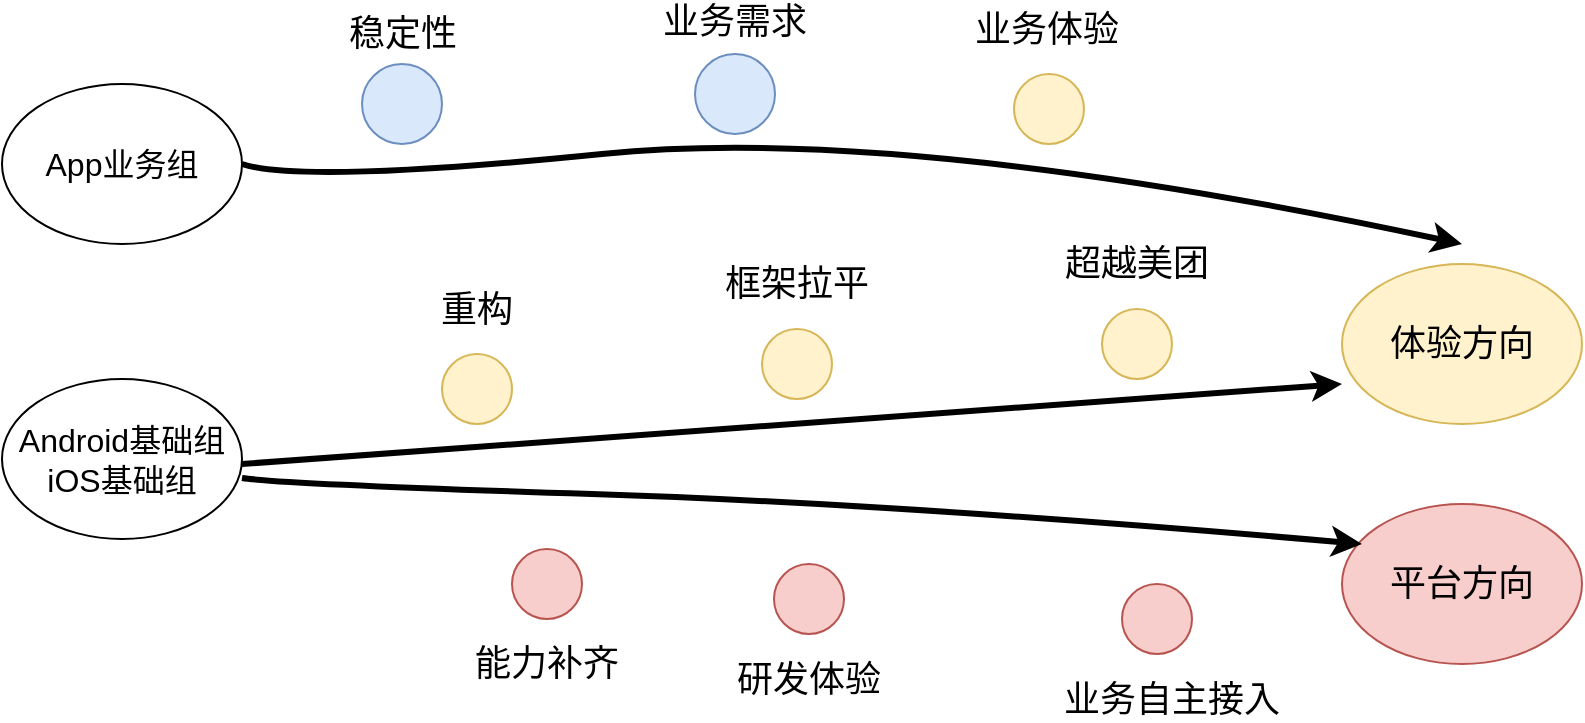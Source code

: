 <mxfile version="14.9.5" type="github">
  <diagram id="v6fTK_eY8DQylmo3bhVa" name="Page-1">
    <mxGraphModel dx="1298" dy="723" grid="1" gridSize="10" guides="1" tooltips="1" connect="1" arrows="1" fold="1" page="1" pageScale="1" pageWidth="827" pageHeight="1169" math="0" shadow="0">
      <root>
        <mxCell id="0" />
        <mxCell id="1" parent="0" />
        <mxCell id="1fHgE2vayH2U8saGLchn-3" value="体验方向" style="ellipse;whiteSpace=wrap;html=1;fillColor=#fff2cc;strokeColor=#d6b656;fontSize=18;" vertex="1" parent="1">
          <mxGeometry x="680" y="230" width="120" height="80" as="geometry" />
        </mxCell>
        <mxCell id="1fHgE2vayH2U8saGLchn-4" value="平台方向" style="ellipse;whiteSpace=wrap;html=1;fillColor=#f8cecc;strokeColor=#b85450;fontSize=18;" vertex="1" parent="1">
          <mxGeometry x="680" y="350" width="120" height="80" as="geometry" />
        </mxCell>
        <mxCell id="1fHgE2vayH2U8saGLchn-6" value="" style="ellipse;whiteSpace=wrap;html=1;aspect=fixed;fontSize=18;fillColor=#fff2cc;strokeColor=#d6b656;" vertex="1" parent="1">
          <mxGeometry x="230" y="275" width="35" height="35" as="geometry" />
        </mxCell>
        <mxCell id="1fHgE2vayH2U8saGLchn-7" value="" style="ellipse;whiteSpace=wrap;html=1;aspect=fixed;fontSize=18;fillColor=#fff2cc;strokeColor=#d6b656;" vertex="1" parent="1">
          <mxGeometry x="390" y="262.5" width="35" height="35" as="geometry" />
        </mxCell>
        <mxCell id="1fHgE2vayH2U8saGLchn-8" value="" style="ellipse;whiteSpace=wrap;html=1;aspect=fixed;fontSize=18;fillColor=#fff2cc;strokeColor=#d6b656;" vertex="1" parent="1">
          <mxGeometry x="516" y="135" width="35" height="35" as="geometry" />
        </mxCell>
        <mxCell id="1fHgE2vayH2U8saGLchn-9" value="" style="ellipse;whiteSpace=wrap;html=1;aspect=fixed;fontSize=18;fillColor=#fff2cc;strokeColor=#d6b656;" vertex="1" parent="1">
          <mxGeometry x="560" y="252.5" width="35" height="35" as="geometry" />
        </mxCell>
        <mxCell id="1fHgE2vayH2U8saGLchn-10" value="重构" style="text;html=1;strokeColor=none;fillColor=none;align=center;verticalAlign=middle;whiteSpace=wrap;rounded=0;fontSize=18;" vertex="1" parent="1">
          <mxGeometry x="210" y="242.5" width="75" height="20" as="geometry" />
        </mxCell>
        <mxCell id="1fHgE2vayH2U8saGLchn-12" value="框架拉平" style="text;html=1;strokeColor=none;fillColor=none;align=center;verticalAlign=middle;whiteSpace=wrap;rounded=0;fontSize=18;" vertex="1" parent="1">
          <mxGeometry x="370" y="230" width="75" height="20" as="geometry" />
        </mxCell>
        <mxCell id="1fHgE2vayH2U8saGLchn-13" value="业务体验" style="text;html=1;strokeColor=none;fillColor=none;align=center;verticalAlign=middle;whiteSpace=wrap;rounded=0;fontSize=18;" vertex="1" parent="1">
          <mxGeometry x="495" y="102.5" width="75" height="20" as="geometry" />
        </mxCell>
        <mxCell id="1fHgE2vayH2U8saGLchn-14" value="超越美团" style="text;html=1;strokeColor=none;fillColor=none;align=center;verticalAlign=middle;whiteSpace=wrap;rounded=0;fontSize=18;" vertex="1" parent="1">
          <mxGeometry x="540" y="220" width="75" height="20" as="geometry" />
        </mxCell>
        <mxCell id="1fHgE2vayH2U8saGLchn-15" value="" style="ellipse;whiteSpace=wrap;html=1;aspect=fixed;fontSize=18;fillColor=#f8cecc;strokeColor=#b85450;" vertex="1" parent="1">
          <mxGeometry x="265" y="372.5" width="35" height="35" as="geometry" />
        </mxCell>
        <mxCell id="1fHgE2vayH2U8saGLchn-17" value="能力补齐" style="text;html=1;strokeColor=none;fillColor=none;align=center;verticalAlign=middle;whiteSpace=wrap;rounded=0;fontSize=18;" vertex="1" parent="1">
          <mxGeometry x="245" y="420" width="75" height="20" as="geometry" />
        </mxCell>
        <mxCell id="1fHgE2vayH2U8saGLchn-18" value="" style="ellipse;whiteSpace=wrap;html=1;aspect=fixed;fontSize=18;fillColor=#f8cecc;strokeColor=#b85450;" vertex="1" parent="1">
          <mxGeometry x="570" y="390" width="35" height="35" as="geometry" />
        </mxCell>
        <mxCell id="1fHgE2vayH2U8saGLchn-19" value="" style="ellipse;whiteSpace=wrap;html=1;aspect=fixed;fontSize=18;fillColor=#f8cecc;strokeColor=#b85450;" vertex="1" parent="1">
          <mxGeometry x="396" y="380" width="35" height="35" as="geometry" />
        </mxCell>
        <mxCell id="1fHgE2vayH2U8saGLchn-21" value="研发体验" style="text;html=1;strokeColor=none;fillColor=none;align=center;verticalAlign=middle;whiteSpace=wrap;rounded=0;fontSize=18;" vertex="1" parent="1">
          <mxGeometry x="376" y="427.5" width="75" height="20" as="geometry" />
        </mxCell>
        <mxCell id="1fHgE2vayH2U8saGLchn-22" value="业务自主接入" style="text;html=1;strokeColor=none;fillColor=none;align=center;verticalAlign=middle;whiteSpace=wrap;rounded=0;fontSize=18;" vertex="1" parent="1">
          <mxGeometry x="540" y="437.5" width="110" height="20" as="geometry" />
        </mxCell>
        <mxCell id="1fHgE2vayH2U8saGLchn-23" value="Android基础组&lt;br style=&quot;font-size: 16px;&quot;&gt;iOS基础组" style="ellipse;whiteSpace=wrap;html=1;fontSize=16;" vertex="1" parent="1">
          <mxGeometry x="10" y="287.5" width="120" height="80" as="geometry" />
        </mxCell>
        <mxCell id="1fHgE2vayH2U8saGLchn-24" value="App业务组" style="ellipse;whiteSpace=wrap;html=1;fontSize=16;" vertex="1" parent="1">
          <mxGeometry x="10" y="140" width="120" height="80" as="geometry" />
        </mxCell>
        <mxCell id="1fHgE2vayH2U8saGLchn-25" value="" style="curved=1;endArrow=classic;html=1;fontSize=18;strokeWidth=3;exitX=1;exitY=0.5;exitDx=0;exitDy=0;" edge="1" parent="1" source="1fHgE2vayH2U8saGLchn-24">
          <mxGeometry width="50" height="50" relative="1" as="geometry">
            <mxPoint x="110" y="190" as="sourcePoint" />
            <mxPoint x="740" y="220" as="targetPoint" />
            <Array as="points">
              <mxPoint x="160" y="190" />
              <mxPoint x="460" y="160" />
            </Array>
          </mxGeometry>
        </mxCell>
        <mxCell id="1fHgE2vayH2U8saGLchn-26" value="" style="curved=1;endArrow=classic;html=1;fontSize=18;strokeWidth=3;" edge="1" parent="1">
          <mxGeometry width="50" height="50" relative="1" as="geometry">
            <mxPoint x="130" y="330" as="sourcePoint" />
            <mxPoint x="680" y="290" as="targetPoint" />
            <Array as="points">
              <mxPoint x="140" y="330" />
            </Array>
          </mxGeometry>
        </mxCell>
        <mxCell id="1fHgE2vayH2U8saGLchn-27" value="" style="curved=1;endArrow=classic;html=1;fontSize=18;strokeWidth=3;exitX=1;exitY=0.619;exitDx=0;exitDy=0;exitPerimeter=0;entryX=0.083;entryY=0.25;entryDx=0;entryDy=0;entryPerimeter=0;" edge="1" parent="1" source="1fHgE2vayH2U8saGLchn-23" target="1fHgE2vayH2U8saGLchn-4">
          <mxGeometry width="50" height="50" relative="1" as="geometry">
            <mxPoint x="140" y="340" as="sourcePoint" />
            <mxPoint x="679" y="370" as="targetPoint" />
            <Array as="points">
              <mxPoint x="150" y="340" />
              <mxPoint x="460" y="350" />
            </Array>
          </mxGeometry>
        </mxCell>
        <mxCell id="1fHgE2vayH2U8saGLchn-32" value="" style="ellipse;whiteSpace=wrap;html=1;aspect=fixed;fontSize=16;fillColor=#dae8fc;strokeColor=#6c8ebf;" vertex="1" parent="1">
          <mxGeometry x="190" y="130" width="40" height="40" as="geometry" />
        </mxCell>
        <mxCell id="1fHgE2vayH2U8saGLchn-33" value="稳定性" style="text;html=1;strokeColor=none;fillColor=none;align=center;verticalAlign=middle;whiteSpace=wrap;rounded=0;fontSize=18;" vertex="1" parent="1">
          <mxGeometry x="172.5" y="105" width="75" height="20" as="geometry" />
        </mxCell>
        <mxCell id="1fHgE2vayH2U8saGLchn-34" value="业务需求" style="text;html=1;strokeColor=none;fillColor=none;align=center;verticalAlign=middle;whiteSpace=wrap;rounded=0;fontSize=18;" vertex="1" parent="1">
          <mxGeometry x="339" y="99" width="75" height="20" as="geometry" />
        </mxCell>
        <mxCell id="1fHgE2vayH2U8saGLchn-36" value="" style="ellipse;whiteSpace=wrap;html=1;aspect=fixed;fontSize=16;fillColor=#dae8fc;strokeColor=#6c8ebf;" vertex="1" parent="1">
          <mxGeometry x="356.5" y="125" width="40" height="40" as="geometry" />
        </mxCell>
      </root>
    </mxGraphModel>
  </diagram>
</mxfile>
